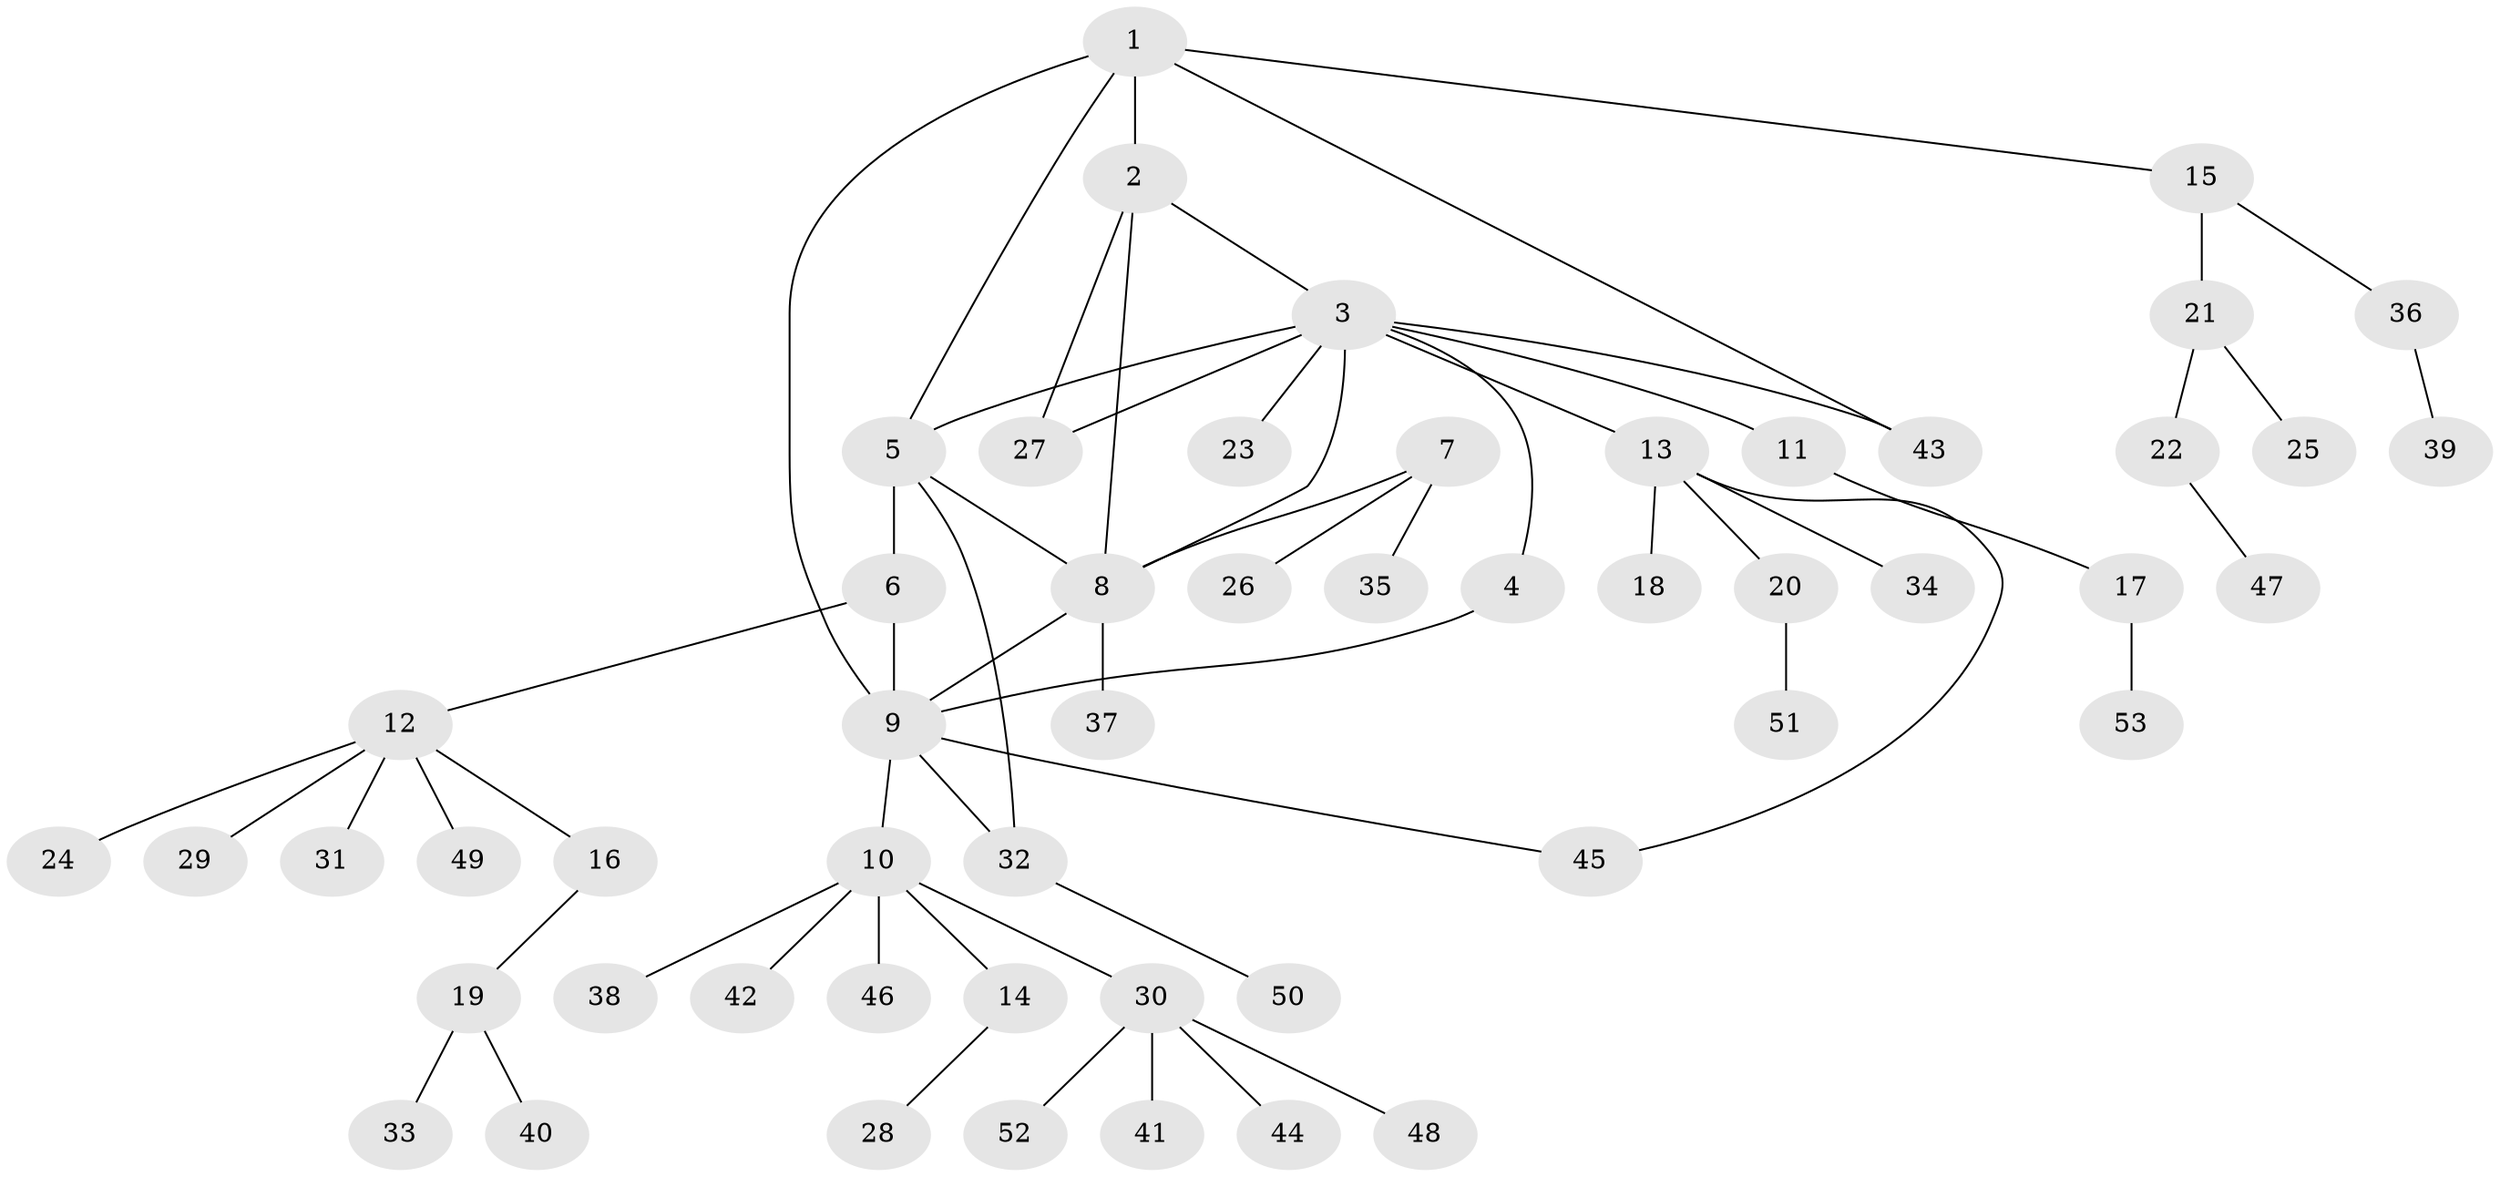 // coarse degree distribution, {3: 0.03225806451612903, 5: 0.03225806451612903, 2: 0.22580645161290322, 4: 0.0967741935483871, 1: 0.5483870967741935, 9: 0.03225806451612903, 6: 0.03225806451612903}
// Generated by graph-tools (version 1.1) at 2025/59/03/04/25 21:59:00]
// undirected, 53 vertices, 62 edges
graph export_dot {
graph [start="1"]
  node [color=gray90,style=filled];
  1;
  2;
  3;
  4;
  5;
  6;
  7;
  8;
  9;
  10;
  11;
  12;
  13;
  14;
  15;
  16;
  17;
  18;
  19;
  20;
  21;
  22;
  23;
  24;
  25;
  26;
  27;
  28;
  29;
  30;
  31;
  32;
  33;
  34;
  35;
  36;
  37;
  38;
  39;
  40;
  41;
  42;
  43;
  44;
  45;
  46;
  47;
  48;
  49;
  50;
  51;
  52;
  53;
  1 -- 2;
  1 -- 5;
  1 -- 9;
  1 -- 15;
  1 -- 43;
  2 -- 3;
  2 -- 8;
  2 -- 27;
  3 -- 4;
  3 -- 5;
  3 -- 8;
  3 -- 11;
  3 -- 13;
  3 -- 23;
  3 -- 27;
  3 -- 43;
  4 -- 9;
  5 -- 6;
  5 -- 8;
  5 -- 32;
  6 -- 9;
  6 -- 12;
  7 -- 8;
  7 -- 26;
  7 -- 35;
  8 -- 9;
  8 -- 37;
  9 -- 10;
  9 -- 32;
  9 -- 45;
  10 -- 14;
  10 -- 30;
  10 -- 38;
  10 -- 42;
  10 -- 46;
  11 -- 17;
  12 -- 16;
  12 -- 24;
  12 -- 29;
  12 -- 31;
  12 -- 49;
  13 -- 18;
  13 -- 20;
  13 -- 34;
  13 -- 45;
  14 -- 28;
  15 -- 21;
  15 -- 36;
  16 -- 19;
  17 -- 53;
  19 -- 33;
  19 -- 40;
  20 -- 51;
  21 -- 22;
  21 -- 25;
  22 -- 47;
  30 -- 41;
  30 -- 44;
  30 -- 48;
  30 -- 52;
  32 -- 50;
  36 -- 39;
}
